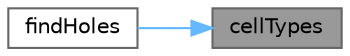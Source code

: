 digraph "cellTypes"
{
 // LATEX_PDF_SIZE
  bgcolor="transparent";
  edge [fontname=Helvetica,fontsize=10,labelfontname=Helvetica,labelfontsize=10];
  node [fontname=Helvetica,fontsize=10,shape=box,height=0.2,width=0.4];
  rankdir="RL";
  Node1 [id="Node000001",label="cellTypes",height=0.2,width=0.4,color="gray40", fillcolor="grey60", style="filled", fontcolor="black",tooltip=" "];
  Node1 -> Node2 [id="edge1_Node000001_Node000002",dir="back",color="steelblue1",style="solid",tooltip=" "];
  Node2 [id="Node000002",label="findHoles",height=0.2,width=0.4,color="grey40", fillcolor="white", style="filled",URL="$classFoam_1_1cellCellStencils_1_1cellVolumeWeight.html#a73aaee1c512e770e4555f6757e40063d",tooltip=" "];
}
